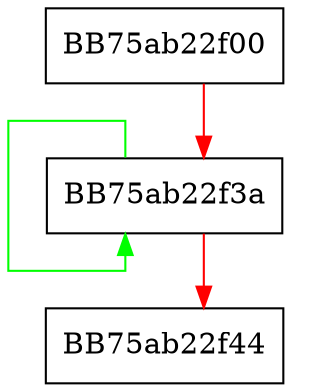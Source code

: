digraph append_int {
  node [shape="box"];
  graph [splines=ortho];
  BB75ab22f00 -> BB75ab22f3a [color="red"];
  BB75ab22f3a -> BB75ab22f3a [color="green"];
  BB75ab22f3a -> BB75ab22f44 [color="red"];
}